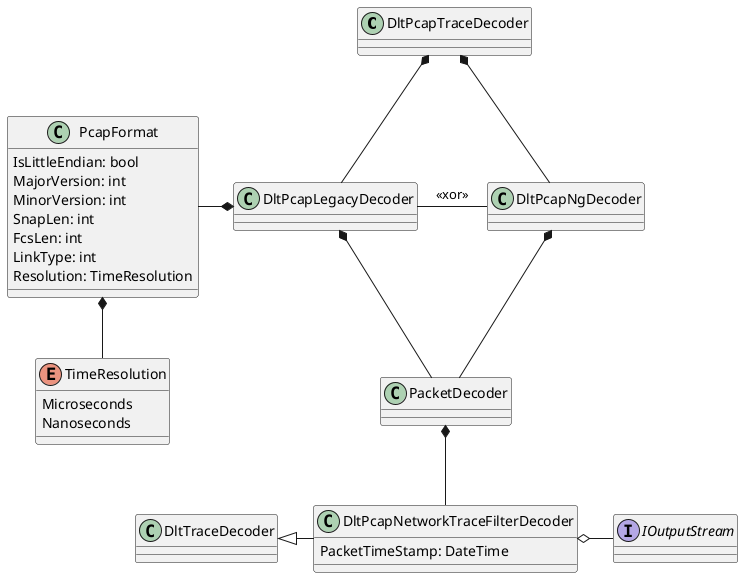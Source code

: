 @startuml DltPcapTraceDecoder

class DltPcapTraceDecoder
class DltPcapLegacyDecoder
class DltPcapNgDecoder
'class DltLineBuilder
'interface ITraceDecoder<DltTraceLineBase>

DltPcapTraceDecoder *-d- DltPcapLegacyDecoder
DltPcapTraceDecoder *-d- DltPcapNgDecoder
DltPcapLegacyDecoder -r- DltPcapNgDecoder : <<xor>>

enum TimeResolution {
    Microseconds
    Nanoseconds
}

class PcapFormat {
    IsLittleEndian: bool
    MajorVersion: int
    MinorVersion: int
    SnapLen: int
    FcsLen: int
    LinkType: int
    Resolution: TimeResolution
}
PcapFormat *-d- TimeResolution

DltPcapLegacyDecoder *-l- PcapFormat
DltPcapLegacyDecoder *-d- PacketDecoder

DltPcapNgDecoder *-d- PacketDecoder

class DltPcapNetworkTraceFilterDecoder {
    PacketTimeStamp: DateTime
}
PacketDecoder *-d- DltPcapNetworkTraceFilterDecoder

class DltTraceDecoder
DltPcapNetworkTraceFilterDecoder -l-|> DltTraceDecoder

interface IOutputStream
DltPcapNetworkTraceFilterDecoder o-r- IOutputStream

@enduml
